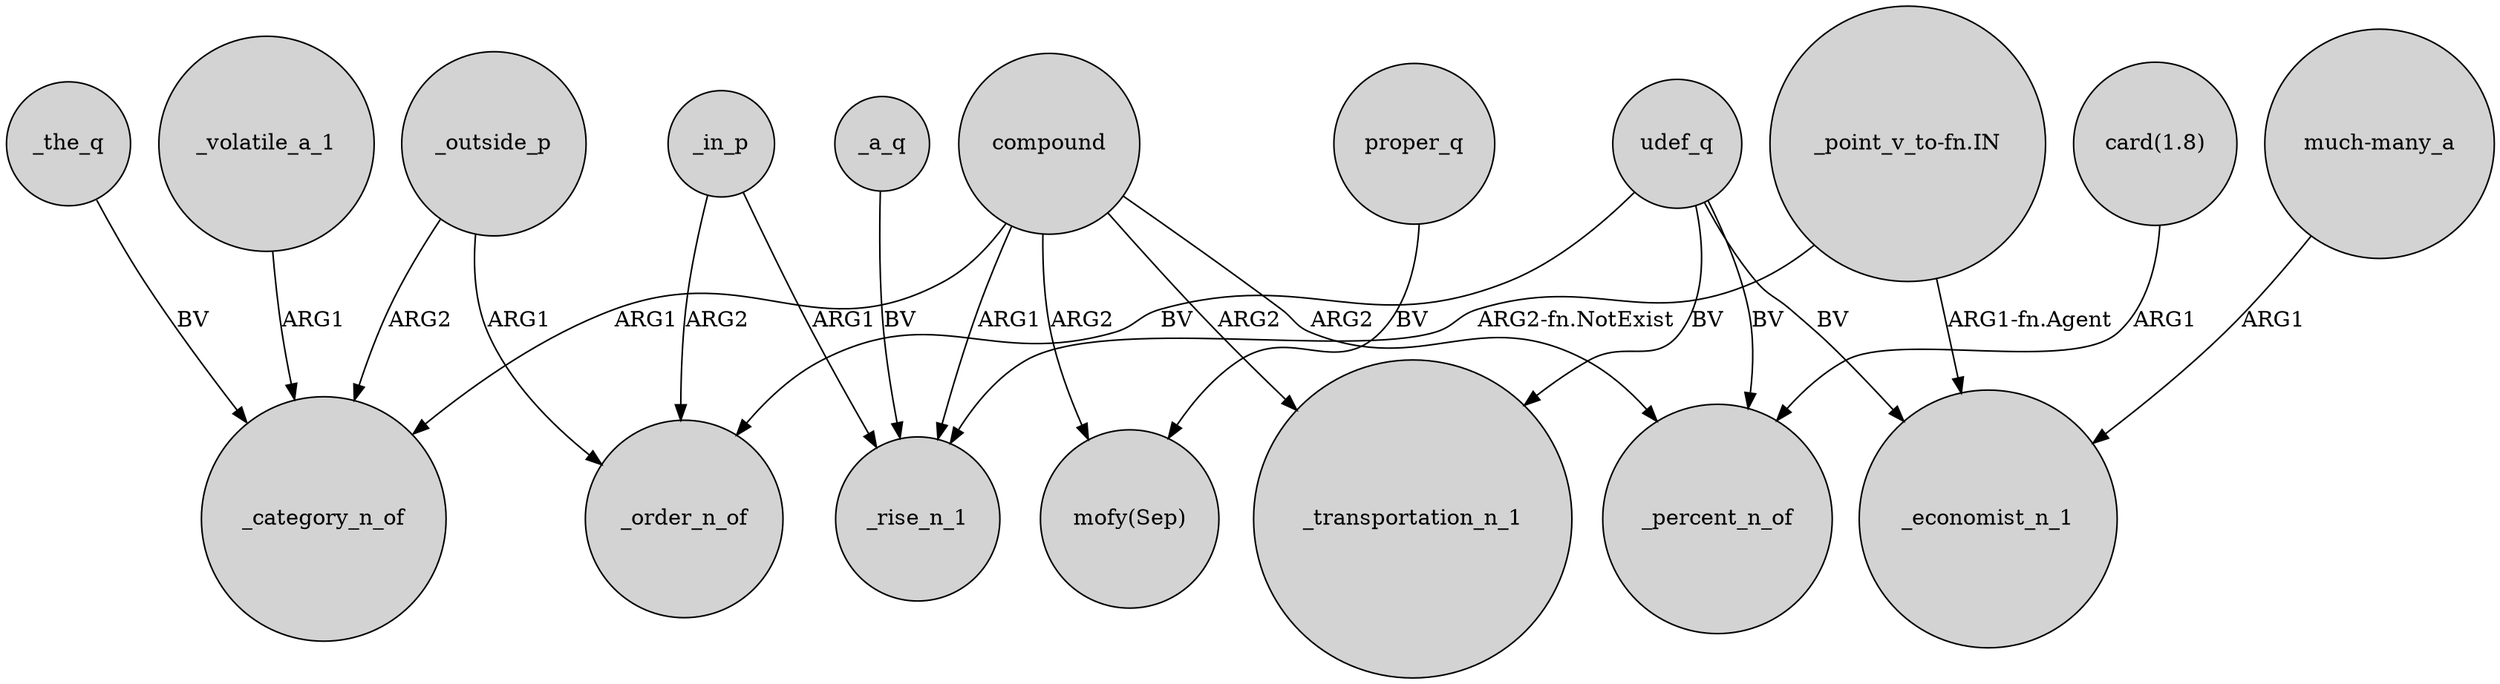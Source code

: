 digraph {
	node [shape=circle style=filled]
	_in_p -> _order_n_of [label=ARG2]
	udef_q -> _transportation_n_1 [label=BV]
	udef_q -> _order_n_of [label=BV]
	_volatile_a_1 -> _category_n_of [label=ARG1]
	_a_q -> _rise_n_1 [label=BV]
	"_point_v_to-fn.IN" -> _economist_n_1 [label="ARG1-fn.Agent"]
	compound -> _category_n_of [label=ARG1]
	_outside_p -> _category_n_of [label=ARG2]
	compound -> _transportation_n_1 [label=ARG2]
	proper_q -> "mofy(Sep)" [label=BV]
	udef_q -> _economist_n_1 [label=BV]
	"card(1.8)" -> _percent_n_of [label=ARG1]
	compound -> _percent_n_of [label=ARG2]
	"much-many_a" -> _economist_n_1 [label=ARG1]
	_outside_p -> _order_n_of [label=ARG1]
	"_point_v_to-fn.IN" -> _rise_n_1 [label="ARG2-fn.NotExist"]
	_in_p -> _rise_n_1 [label=ARG1]
	compound -> "mofy(Sep)" [label=ARG2]
	compound -> _rise_n_1 [label=ARG1]
	udef_q -> _percent_n_of [label=BV]
	_the_q -> _category_n_of [label=BV]
}
